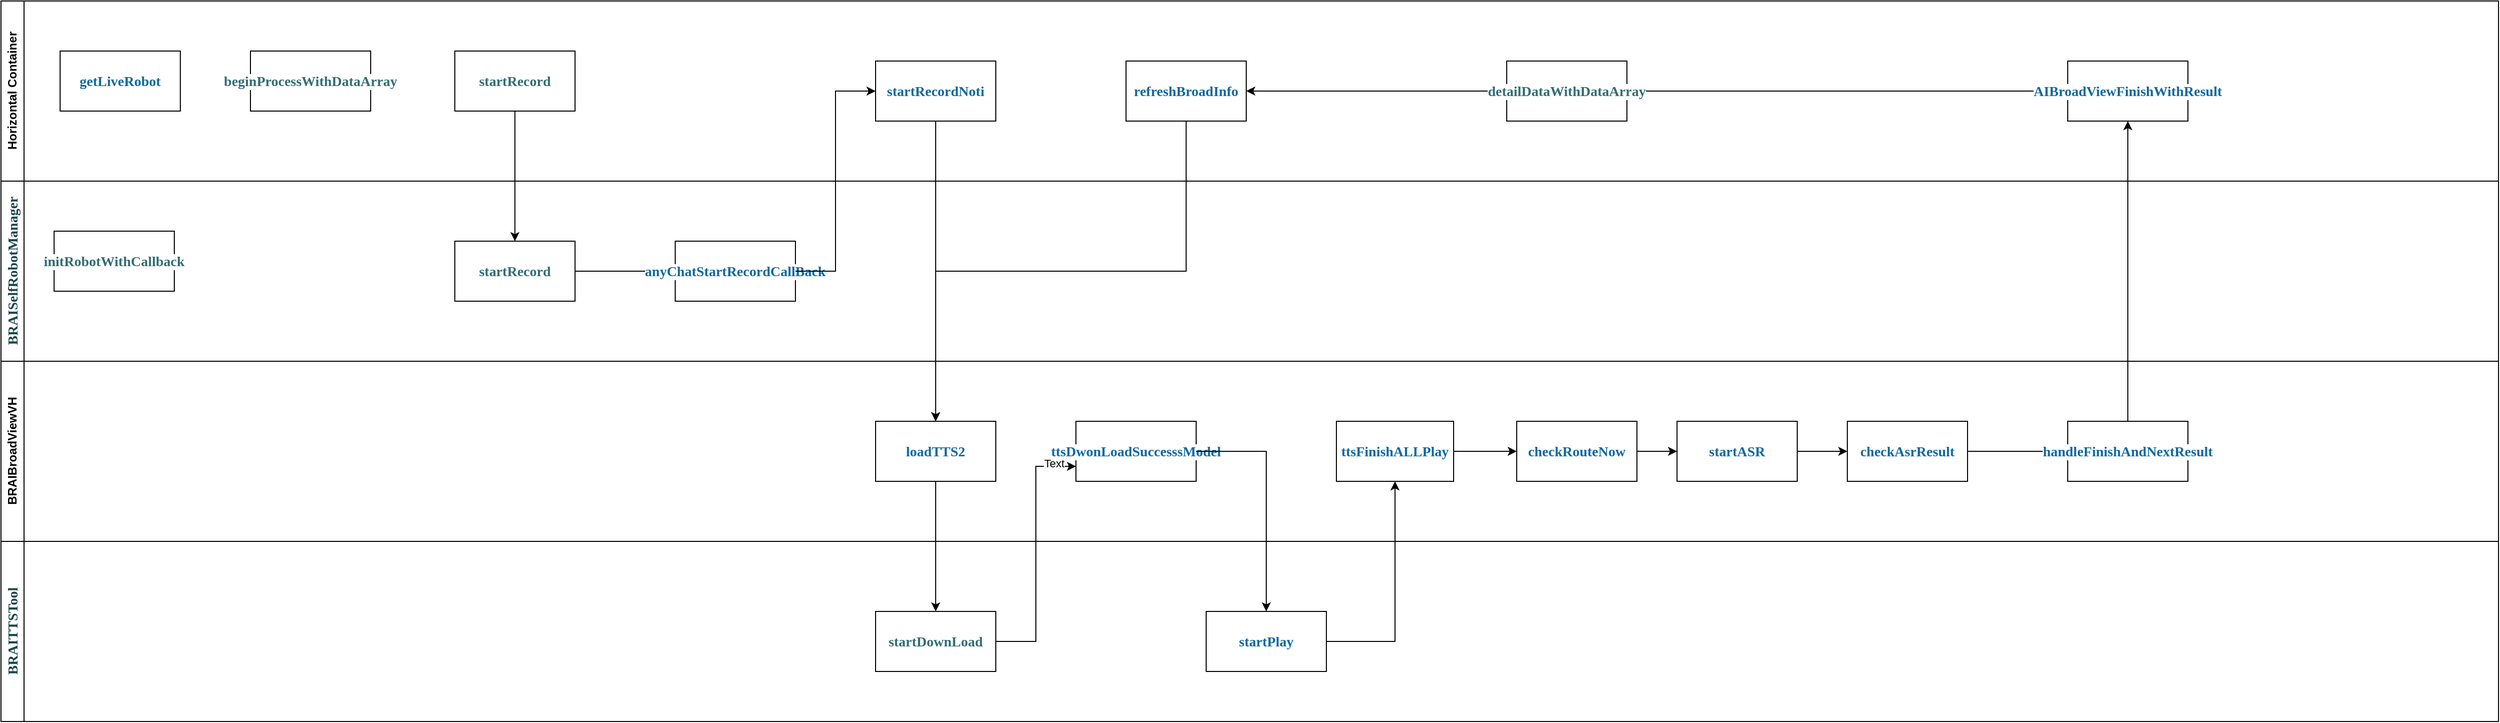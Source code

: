 <mxfile version="24.7.14">
  <diagram name="第 1 页" id="ejXDqBIMoetH6MXR90Sh">
    <mxGraphModel dx="2640" dy="1231" grid="1" gridSize="10" guides="1" tooltips="1" connect="1" arrows="1" fold="1" page="1" pageScale="1" pageWidth="827" pageHeight="1169" math="0" shadow="0">
      <root>
        <mxCell id="0" />
        <mxCell id="1" parent="0" />
        <mxCell id="VWa7LxIpOlF0HXt5NG7T-1" value="Horizontal Container" style="swimlane;horizontal=0;whiteSpace=wrap;html=1;" parent="1" vertex="1">
          <mxGeometry x="147" y="150" width="2493" height="180" as="geometry" />
        </mxCell>
        <mxCell id="xOU3oV37vAM3l8bWno9O-4" style="edgeStyle=orthogonalEdgeStyle;rounded=0;orthogonalLoop=1;jettySize=auto;html=1;" edge="1" parent="VWa7LxIpOlF0HXt5NG7T-1" source="VWa7LxIpOlF0HXt5NG7T-21" target="VWa7LxIpOlF0HXt5NG7T-23">
          <mxGeometry relative="1" as="geometry" />
        </mxCell>
        <mxCell id="VWa7LxIpOlF0HXt5NG7T-21" value="&lt;p style=&quot;margin: 0px; font-variant-numeric: normal; font-variant-east-asian: normal; font-variant-alternates: normal; font-size-adjust: none; font-kerning: auto; font-optical-sizing: auto; font-feature-settings: normal; font-variation-settings: normal; font-variant-position: normal; font-stretch: normal; font-size: 14px; line-height: normal; font-family: Menlo; color: rgb(15, 104, 160); background-color: rgb(255, 255, 255); text-align: start;&quot; class=&quot;p1&quot;&gt;&lt;b&gt;AIBroadViewFinishWithResult&lt;/b&gt;&lt;/p&gt;" style="rounded=0;whiteSpace=wrap;html=1;" parent="VWa7LxIpOlF0HXt5NG7T-1" vertex="1">
          <mxGeometry x="2063" y="60" width="120" height="60" as="geometry" />
        </mxCell>
        <mxCell id="VWa7LxIpOlF0HXt5NG7T-4" value="&lt;p style=&quot;margin: 0px; font-variant-numeric: normal; font-variant-east-asian: normal; font-variant-alternates: normal; font-size-adjust: none; font-kerning: auto; font-optical-sizing: auto; font-feature-settings: normal; font-variation-settings: normal; font-variant-position: normal; font-stretch: normal; font-size: 14px; line-height: normal; font-family: Menlo; color: rgb(15, 104, 160); background-color: rgb(255, 255, 255); text-align: start;&quot; class=&quot;p1&quot;&gt;&lt;b&gt;getLiveRobot&lt;/b&gt;&lt;/p&gt;" style="rounded=0;whiteSpace=wrap;html=1;" parent="VWa7LxIpOlF0HXt5NG7T-1" vertex="1">
          <mxGeometry x="59" y="50" width="120" height="60" as="geometry" />
        </mxCell>
        <mxCell id="VWa7LxIpOlF0HXt5NG7T-6" value="&lt;p style=&quot;margin: 0px; font-variant-numeric: normal; font-variant-east-asian: normal; font-variant-alternates: normal; font-size-adjust: none; font-kerning: auto; font-optical-sizing: auto; font-feature-settings: normal; font-variation-settings: normal; font-variant-position: normal; font-stretch: normal; font-size: 14px; line-height: normal; font-family: Menlo; color: rgb(50, 109, 116); background-color: rgb(255, 255, 255); text-align: start;&quot; class=&quot;p1&quot;&gt;&lt;b&gt;beginProcessWithDataArray&lt;/b&gt;&lt;/p&gt;" style="rounded=0;whiteSpace=wrap;html=1;" parent="VWa7LxIpOlF0HXt5NG7T-1" vertex="1">
          <mxGeometry x="249" y="50" width="120" height="60" as="geometry" />
        </mxCell>
        <mxCell id="VWa7LxIpOlF0HXt5NG7T-5" value="&lt;p style=&quot;margin: 0px; font-variant-numeric: normal; font-variant-east-asian: normal; font-variant-alternates: normal; font-size-adjust: none; font-kerning: auto; font-optical-sizing: auto; font-feature-settings: normal; font-variation-settings: normal; font-variant-position: normal; font-stretch: normal; font-size: 14px; line-height: normal; font-family: Menlo; color: rgb(50, 109, 116); background-color: rgb(255, 255, 255); text-align: start;&quot; class=&quot;p1&quot;&gt;&lt;b&gt;initRobotWithCallback&lt;/b&gt;&lt;/p&gt;" style="rounded=0;whiteSpace=wrap;html=1;" parent="VWa7LxIpOlF0HXt5NG7T-1" vertex="1">
          <mxGeometry x="53" y="230" width="120" height="60" as="geometry" />
        </mxCell>
        <mxCell id="xOU3oV37vAM3l8bWno9O-6" style="edgeStyle=orthogonalEdgeStyle;rounded=0;orthogonalLoop=1;jettySize=auto;html=1;" edge="1" parent="VWa7LxIpOlF0HXt5NG7T-1" source="VWa7LxIpOlF0HXt5NG7T-23" target="xOU3oV37vAM3l8bWno9O-5">
          <mxGeometry relative="1" as="geometry" />
        </mxCell>
        <mxCell id="VWa7LxIpOlF0HXt5NG7T-23" value="&lt;p style=&quot;margin: 0px; font-variant-numeric: normal; font-variant-east-asian: normal; font-variant-alternates: normal; font-size-adjust: none; font-kerning: auto; font-optical-sizing: auto; font-feature-settings: normal; font-variation-settings: normal; font-variant-position: normal; font-stretch: normal; font-size: 14px; line-height: normal; font-family: Menlo; color: rgb(50, 109, 116); background-color: rgb(255, 255, 255); text-align: start;&quot; class=&quot;p1&quot;&gt;&lt;b&gt;detailDataWithDataArray&lt;/b&gt;&lt;/p&gt;" style="rounded=0;whiteSpace=wrap;html=1;" parent="VWa7LxIpOlF0HXt5NG7T-1" vertex="1">
          <mxGeometry x="1503" y="60" width="120" height="60" as="geometry" />
        </mxCell>
        <mxCell id="VWa7LxIpOlF0HXt5NG7T-10" value="&lt;p style=&quot;margin: 0px; font-variant-numeric: normal; font-variant-east-asian: normal; font-variant-alternates: normal; font-size-adjust: none; font-kerning: auto; font-optical-sizing: auto; font-feature-settings: normal; font-variation-settings: normal; font-variant-position: normal; font-stretch: normal; font-size: 14px; line-height: normal; font-family: Menlo; color: rgb(15, 104, 160); background-color: rgb(255, 255, 255); text-align: start;&quot; class=&quot;p1&quot;&gt;&lt;b&gt;startRecordNoti&lt;/b&gt;&lt;/p&gt;" style="rounded=0;whiteSpace=wrap;html=1;" parent="VWa7LxIpOlF0HXt5NG7T-1" vertex="1">
          <mxGeometry x="873" y="60" width="120" height="60" as="geometry" />
        </mxCell>
        <mxCell id="xOU3oV37vAM3l8bWno9O-5" value="&lt;p style=&quot;margin: 0px; font-variant-numeric: normal; font-variant-east-asian: normal; font-variant-alternates: normal; font-size-adjust: none; font-kerning: auto; font-optical-sizing: auto; font-feature-settings: normal; font-variation-settings: normal; font-variant-position: normal; font-stretch: normal; font-size: 14px; line-height: normal; font-family: Menlo; color: rgb(15, 104, 160); background-color: rgb(255, 255, 255); text-align: start;&quot; class=&quot;p1&quot;&gt;&lt;b&gt;refreshBroadInfo&lt;/b&gt;&lt;/p&gt;" style="rounded=0;whiteSpace=wrap;html=1;" vertex="1" parent="VWa7LxIpOlF0HXt5NG7T-1">
          <mxGeometry x="1123" y="60" width="120" height="60" as="geometry" />
        </mxCell>
        <mxCell id="VWa7LxIpOlF0HXt5NG7T-2" value="&lt;p style=&quot;margin: 0px; font-variant-numeric: normal; font-variant-east-asian: normal; font-variant-alternates: normal; font-size-adjust: none; font-kerning: auto; font-optical-sizing: auto; font-feature-settings: normal; font-variation-settings: normal; font-variant-position: normal; font-weight: 400; font-stretch: normal; font-size: 14px; line-height: normal; font-family: Menlo; color: rgb(28, 70, 74); background-color: rgb(255, 255, 255); text-align: start;&quot; class=&quot;p1&quot;&gt;&lt;b&gt;BRAISelfRobotManager&lt;/b&gt;&lt;/p&gt;" style="swimlane;horizontal=0;whiteSpace=wrap;html=1;" parent="1" vertex="1">
          <mxGeometry x="147" y="330" width="2493" height="180" as="geometry" />
        </mxCell>
        <mxCell id="xOU3oV37vAM3l8bWno9O-17" style="edgeStyle=orthogonalEdgeStyle;rounded=0;orthogonalLoop=1;jettySize=auto;html=1;entryX=0.5;entryY=0;entryDx=0;entryDy=0;" edge="1" parent="VWa7LxIpOlF0HXt5NG7T-2" source="VWa7LxIpOlF0HXt5NG7T-7" target="VWa7LxIpOlF0HXt5NG7T-8">
          <mxGeometry relative="1" as="geometry" />
        </mxCell>
        <mxCell id="VWa7LxIpOlF0HXt5NG7T-7" value="&lt;p style=&quot;margin: 0px; font-variant-numeric: normal; font-variant-east-asian: normal; font-variant-alternates: normal; font-size-adjust: none; font-kerning: auto; font-optical-sizing: auto; font-feature-settings: normal; font-variation-settings: normal; font-variant-position: normal; font-stretch: normal; font-size: 14px; line-height: normal; font-family: Menlo; color: rgb(50, 109, 116); background-color: rgb(255, 255, 255); text-align: start;&quot; class=&quot;p1&quot;&gt;&lt;b&gt;startRecord&lt;/b&gt;&lt;/p&gt;" style="rounded=0;whiteSpace=wrap;html=1;" parent="VWa7LxIpOlF0HXt5NG7T-2" vertex="1">
          <mxGeometry x="453" y="-130" width="120" height="60" as="geometry" />
        </mxCell>
        <mxCell id="xOU3oV37vAM3l8bWno9O-18" style="edgeStyle=orthogonalEdgeStyle;rounded=0;orthogonalLoop=1;jettySize=auto;html=1;" edge="1" parent="VWa7LxIpOlF0HXt5NG7T-2" source="VWa7LxIpOlF0HXt5NG7T-8" target="VWa7LxIpOlF0HXt5NG7T-9">
          <mxGeometry relative="1" as="geometry" />
        </mxCell>
        <mxCell id="VWa7LxIpOlF0HXt5NG7T-8" value="&lt;p style=&quot;margin: 0px; font-variant-numeric: normal; font-variant-east-asian: normal; font-variant-alternates: normal; font-size-adjust: none; font-kerning: auto; font-optical-sizing: auto; font-feature-settings: normal; font-variation-settings: normal; font-variant-position: normal; font-stretch: normal; font-size: 14px; line-height: normal; font-family: Menlo; color: rgb(50, 109, 116); background-color: rgb(255, 255, 255); text-align: start;&quot; class=&quot;p1&quot;&gt;&lt;b&gt;startRecord&lt;/b&gt;&lt;/p&gt;" style="rounded=0;whiteSpace=wrap;html=1;" parent="VWa7LxIpOlF0HXt5NG7T-2" vertex="1">
          <mxGeometry x="453" y="60" width="120" height="60" as="geometry" />
        </mxCell>
        <mxCell id="VWa7LxIpOlF0HXt5NG7T-9" value="&lt;p style=&quot;margin: 0px; font-variant-numeric: normal; font-variant-east-asian: normal; font-variant-alternates: normal; font-size-adjust: none; font-kerning: auto; font-optical-sizing: auto; font-feature-settings: normal; font-variation-settings: normal; font-variant-position: normal; font-stretch: normal; font-size: 14px; line-height: normal; font-family: Menlo; color: rgb(15, 104, 160); background-color: rgb(255, 255, 255); text-align: start;&quot; class=&quot;p1&quot;&gt;&lt;b&gt;anyChatStartRecordCallBack&lt;/b&gt;&lt;/p&gt;" style="rounded=0;whiteSpace=wrap;html=1;" parent="VWa7LxIpOlF0HXt5NG7T-2" vertex="1">
          <mxGeometry x="673" y="60" width="120" height="60" as="geometry" />
        </mxCell>
        <mxCell id="VWa7LxIpOlF0HXt5NG7T-3" value="BRAIBroadViewVH" style="swimlane;horizontal=0;whiteSpace=wrap;html=1;" parent="1" vertex="1">
          <mxGeometry x="147" y="510" width="2493" height="180" as="geometry" />
        </mxCell>
        <mxCell id="VWa7LxIpOlF0HXt5NG7T-11" value="&lt;p style=&quot;margin: 0px; font-variant-numeric: normal; font-variant-east-asian: normal; font-variant-alternates: normal; font-size-adjust: none; font-kerning: auto; font-optical-sizing: auto; font-feature-settings: normal; font-variation-settings: normal; font-variant-position: normal; font-stretch: normal; font-size: 14px; line-height: normal; font-family: Menlo; color: rgb(15, 104, 160); background-color: rgb(255, 255, 255); text-align: start;&quot; class=&quot;p1&quot;&gt;&lt;b&gt;loadTTS2&lt;/b&gt;&lt;/p&gt;" style="rounded=0;whiteSpace=wrap;html=1;" parent="VWa7LxIpOlF0HXt5NG7T-3" vertex="1">
          <mxGeometry x="873" y="60" width="120" height="60" as="geometry" />
        </mxCell>
        <mxCell id="VWa7LxIpOlF0HXt5NG7T-14" value="&lt;p style=&quot;margin: 0px; font-variant-numeric: normal; font-variant-east-asian: normal; font-variant-alternates: normal; font-size-adjust: none; font-kerning: auto; font-optical-sizing: auto; font-feature-settings: normal; font-variation-settings: normal; font-variant-position: normal; font-stretch: normal; font-size: 14px; line-height: normal; font-family: Menlo; color: rgb(15, 104, 160); background-color: rgb(255, 255, 255); text-align: start;&quot; class=&quot;p1&quot;&gt;&lt;b&gt;ttsDwonLoadSuccesssModel&lt;/b&gt;&lt;/p&gt;" style="rounded=0;whiteSpace=wrap;html=1;" parent="VWa7LxIpOlF0HXt5NG7T-3" vertex="1">
          <mxGeometry x="1073" y="60" width="120" height="60" as="geometry" />
        </mxCell>
        <mxCell id="xOU3oV37vAM3l8bWno9O-11" style="edgeStyle=orthogonalEdgeStyle;rounded=0;orthogonalLoop=1;jettySize=auto;html=1;entryX=0;entryY=0.5;entryDx=0;entryDy=0;" edge="1" parent="VWa7LxIpOlF0HXt5NG7T-3" source="VWa7LxIpOlF0HXt5NG7T-16" target="VWa7LxIpOlF0HXt5NG7T-17">
          <mxGeometry relative="1" as="geometry" />
        </mxCell>
        <mxCell id="VWa7LxIpOlF0HXt5NG7T-16" value="&lt;p style=&quot;margin: 0px; font-variant-numeric: normal; font-variant-east-asian: normal; font-variant-alternates: normal; font-size-adjust: none; font-kerning: auto; font-optical-sizing: auto; font-feature-settings: normal; font-variation-settings: normal; font-variant-position: normal; font-stretch: normal; font-size: 14px; line-height: normal; font-family: Menlo; color: rgb(15, 104, 160); background-color: rgb(255, 255, 255); text-align: start;&quot; class=&quot;p1&quot;&gt;&lt;b&gt;ttsFinishALLPlay&lt;/b&gt;&lt;/p&gt;" style="rounded=0;whiteSpace=wrap;html=1;" parent="VWa7LxIpOlF0HXt5NG7T-3" vertex="1">
          <mxGeometry x="1333" y="60" width="117" height="60" as="geometry" />
        </mxCell>
        <mxCell id="xOU3oV37vAM3l8bWno9O-12" style="edgeStyle=orthogonalEdgeStyle;rounded=0;orthogonalLoop=1;jettySize=auto;html=1;entryX=0;entryY=0.5;entryDx=0;entryDy=0;" edge="1" parent="VWa7LxIpOlF0HXt5NG7T-3" source="VWa7LxIpOlF0HXt5NG7T-17" target="VWa7LxIpOlF0HXt5NG7T-18">
          <mxGeometry relative="1" as="geometry" />
        </mxCell>
        <mxCell id="VWa7LxIpOlF0HXt5NG7T-17" value="&lt;p style=&quot;margin: 0px; font-variant-numeric: normal; font-variant-east-asian: normal; font-variant-alternates: normal; font-size-adjust: none; font-kerning: auto; font-optical-sizing: auto; font-feature-settings: normal; font-variation-settings: normal; font-variant-position: normal; font-stretch: normal; font-size: 14px; line-height: normal; font-family: Menlo; color: rgb(15, 104, 160); background-color: rgb(255, 255, 255); text-align: start;&quot; class=&quot;p1&quot;&gt;&lt;b&gt;checkRouteNow&lt;/b&gt;&lt;/p&gt;" style="rounded=0;whiteSpace=wrap;html=1;" parent="VWa7LxIpOlF0HXt5NG7T-3" vertex="1">
          <mxGeometry x="1513" y="60" width="120" height="60" as="geometry" />
        </mxCell>
        <mxCell id="xOU3oV37vAM3l8bWno9O-13" style="edgeStyle=orthogonalEdgeStyle;rounded=0;orthogonalLoop=1;jettySize=auto;html=1;entryX=0;entryY=0.5;entryDx=0;entryDy=0;" edge="1" parent="VWa7LxIpOlF0HXt5NG7T-3" source="VWa7LxIpOlF0HXt5NG7T-18" target="VWa7LxIpOlF0HXt5NG7T-19">
          <mxGeometry relative="1" as="geometry" />
        </mxCell>
        <mxCell id="VWa7LxIpOlF0HXt5NG7T-18" value="&lt;p style=&quot;margin: 0px; font-variant-numeric: normal; font-variant-east-asian: normal; font-variant-alternates: normal; font-size-adjust: none; font-kerning: auto; font-optical-sizing: auto; font-feature-settings: normal; font-variation-settings: normal; font-variant-position: normal; font-stretch: normal; font-size: 14px; line-height: normal; font-family: Menlo; color: rgb(15, 104, 160); background-color: rgb(255, 255, 255); text-align: start;&quot; class=&quot;p1&quot;&gt;&lt;b&gt;startASR&lt;/b&gt;&lt;/p&gt;" style="rounded=0;whiteSpace=wrap;html=1;" parent="VWa7LxIpOlF0HXt5NG7T-3" vertex="1">
          <mxGeometry x="1673" y="60" width="120" height="60" as="geometry" />
        </mxCell>
        <mxCell id="xOU3oV37vAM3l8bWno9O-14" style="edgeStyle=orthogonalEdgeStyle;rounded=0;orthogonalLoop=1;jettySize=auto;html=1;" edge="1" parent="VWa7LxIpOlF0HXt5NG7T-3" source="VWa7LxIpOlF0HXt5NG7T-19" target="VWa7LxIpOlF0HXt5NG7T-20">
          <mxGeometry relative="1" as="geometry" />
        </mxCell>
        <mxCell id="VWa7LxIpOlF0HXt5NG7T-19" value="&lt;p style=&quot;margin: 0px; font-variant-numeric: normal; font-variant-east-asian: normal; font-variant-alternates: normal; font-size-adjust: none; font-kerning: auto; font-optical-sizing: auto; font-feature-settings: normal; font-variation-settings: normal; font-variant-position: normal; font-stretch: normal; font-size: 14px; line-height: normal; font-family: Menlo; color: rgb(15, 104, 160); background-color: rgb(255, 255, 255); text-align: start;&quot; class=&quot;p1&quot;&gt;&lt;b&gt;checkAsrResult&lt;/b&gt;&lt;/p&gt;" style="rounded=0;whiteSpace=wrap;html=1;" parent="VWa7LxIpOlF0HXt5NG7T-3" vertex="1">
          <mxGeometry x="1843" y="60" width="120" height="60" as="geometry" />
        </mxCell>
        <mxCell id="VWa7LxIpOlF0HXt5NG7T-20" value="&lt;p style=&quot;margin: 0px; font-variant-numeric: normal; font-variant-east-asian: normal; font-variant-alternates: normal; font-size-adjust: none; font-kerning: auto; font-optical-sizing: auto; font-feature-settings: normal; font-variation-settings: normal; font-variant-position: normal; font-stretch: normal; font-size: 14px; line-height: normal; font-family: Menlo; color: rgb(15, 104, 160); background-color: rgb(255, 255, 255); text-align: start;&quot; class=&quot;p1&quot;&gt;&lt;b&gt;handleFinishAndNextResult&lt;/b&gt;&lt;/p&gt;" style="rounded=0;whiteSpace=wrap;html=1;" parent="VWa7LxIpOlF0HXt5NG7T-3" vertex="1">
          <mxGeometry x="2063" y="60" width="120" height="60" as="geometry" />
        </mxCell>
        <mxCell id="VWa7LxIpOlF0HXt5NG7T-12" value="&lt;p style=&quot;margin: 0px; font-variant-numeric: normal; font-variant-east-asian: normal; font-variant-alternates: normal; font-size-adjust: none; font-kerning: auto; font-optical-sizing: auto; font-feature-settings: normal; font-variation-settings: normal; font-variant-position: normal; font-weight: 400; font-stretch: normal; font-size: 14px; line-height: normal; font-family: Menlo; color: rgb(28, 70, 74); background-color: rgb(255, 255, 255); text-align: start;&quot; class=&quot;p1&quot;&gt;&lt;b&gt;BRAITTSTool&lt;/b&gt;&lt;/p&gt;" style="swimlane;horizontal=0;whiteSpace=wrap;html=1;" parent="1" vertex="1">
          <mxGeometry x="147" y="690" width="2493" height="180" as="geometry" />
        </mxCell>
        <mxCell id="VWa7LxIpOlF0HXt5NG7T-13" value="&lt;p style=&quot;margin: 0px; font-variant-numeric: normal; font-variant-east-asian: normal; font-variant-alternates: normal; font-size-adjust: none; font-kerning: auto; font-optical-sizing: auto; font-feature-settings: normal; font-variation-settings: normal; font-variant-position: normal; font-stretch: normal; font-size: 14px; line-height: normal; font-family: Menlo; color: rgb(50, 109, 116); background-color: rgb(255, 255, 255); text-align: start;&quot; class=&quot;p1&quot;&gt;&lt;b&gt;startDownLoad&lt;/b&gt;&lt;/p&gt;" style="rounded=0;whiteSpace=wrap;html=1;" parent="VWa7LxIpOlF0HXt5NG7T-12" vertex="1">
          <mxGeometry x="873" y="70" width="120" height="60" as="geometry" />
        </mxCell>
        <mxCell id="VWa7LxIpOlF0HXt5NG7T-15" value="&lt;p style=&quot;margin: 0px; font-variant-numeric: normal; font-variant-east-asian: normal; font-variant-alternates: normal; font-size-adjust: none; font-kerning: auto; font-optical-sizing: auto; font-feature-settings: normal; font-variation-settings: normal; font-variant-position: normal; font-stretch: normal; font-size: 14px; line-height: normal; font-family: Menlo; color: rgb(15, 104, 160); background-color: rgb(255, 255, 255); text-align: start;&quot; class=&quot;p1&quot;&gt;&lt;b&gt;startPlay&lt;/b&gt;&lt;/p&gt;" style="rounded=0;whiteSpace=wrap;html=1;" parent="VWa7LxIpOlF0HXt5NG7T-12" vertex="1">
          <mxGeometry x="1203" y="70" width="120" height="60" as="geometry" />
        </mxCell>
        <mxCell id="VWa7LxIpOlF0HXt5NG7T-22" style="edgeStyle=orthogonalEdgeStyle;rounded=0;orthogonalLoop=1;jettySize=auto;html=1;entryX=0.5;entryY=1;entryDx=0;entryDy=0;" parent="1" source="VWa7LxIpOlF0HXt5NG7T-20" target="VWa7LxIpOlF0HXt5NG7T-21" edge="1">
          <mxGeometry relative="1" as="geometry" />
        </mxCell>
        <mxCell id="xOU3oV37vAM3l8bWno9O-3" style="edgeStyle=orthogonalEdgeStyle;rounded=0;orthogonalLoop=1;jettySize=auto;html=1;entryX=0.5;entryY=0;entryDx=0;entryDy=0;" edge="1" parent="1" source="VWa7LxIpOlF0HXt5NG7T-10" target="VWa7LxIpOlF0HXt5NG7T-11">
          <mxGeometry relative="1" as="geometry" />
        </mxCell>
        <mxCell id="xOU3oV37vAM3l8bWno9O-7" style="edgeStyle=orthogonalEdgeStyle;rounded=0;orthogonalLoop=1;jettySize=auto;html=1;exitX=0.5;exitY=1;exitDx=0;exitDy=0;" edge="1" parent="1" source="xOU3oV37vAM3l8bWno9O-5" target="VWa7LxIpOlF0HXt5NG7T-11">
          <mxGeometry relative="1" as="geometry" />
        </mxCell>
        <mxCell id="xOU3oV37vAM3l8bWno9O-8" style="edgeStyle=orthogonalEdgeStyle;rounded=0;orthogonalLoop=1;jettySize=auto;html=1;" edge="1" parent="1" source="VWa7LxIpOlF0HXt5NG7T-11" target="VWa7LxIpOlF0HXt5NG7T-13">
          <mxGeometry relative="1" as="geometry" />
        </mxCell>
        <mxCell id="xOU3oV37vAM3l8bWno9O-10" style="edgeStyle=orthogonalEdgeStyle;rounded=0;orthogonalLoop=1;jettySize=auto;html=1;entryX=0.5;entryY=1;entryDx=0;entryDy=0;" edge="1" parent="1" source="VWa7LxIpOlF0HXt5NG7T-15" target="VWa7LxIpOlF0HXt5NG7T-16">
          <mxGeometry relative="1" as="geometry" />
        </mxCell>
        <mxCell id="xOU3oV37vAM3l8bWno9O-9" style="edgeStyle=orthogonalEdgeStyle;rounded=0;orthogonalLoop=1;jettySize=auto;html=1;entryX=0;entryY=0.75;entryDx=0;entryDy=0;" edge="1" parent="1" source="VWa7LxIpOlF0HXt5NG7T-13" target="VWa7LxIpOlF0HXt5NG7T-14">
          <mxGeometry relative="1" as="geometry">
            <mxPoint x="1250.0" y="610" as="targetPoint" />
          </mxGeometry>
        </mxCell>
        <mxCell id="xOU3oV37vAM3l8bWno9O-15" value="Text" style="edgeLabel;html=1;align=center;verticalAlign=middle;resizable=0;points=[];" vertex="1" connectable="0" parent="xOU3oV37vAM3l8bWno9O-9">
          <mxGeometry x="0.823" y="3" relative="1" as="geometry">
            <mxPoint as="offset" />
          </mxGeometry>
        </mxCell>
        <mxCell id="xOU3oV37vAM3l8bWno9O-16" style="edgeStyle=orthogonalEdgeStyle;rounded=0;orthogonalLoop=1;jettySize=auto;html=1;entryX=0.5;entryY=0;entryDx=0;entryDy=0;" edge="1" parent="1" source="VWa7LxIpOlF0HXt5NG7T-14" target="VWa7LxIpOlF0HXt5NG7T-15">
          <mxGeometry relative="1" as="geometry" />
        </mxCell>
        <mxCell id="xOU3oV37vAM3l8bWno9O-19" style="edgeStyle=orthogonalEdgeStyle;rounded=0;orthogonalLoop=1;jettySize=auto;html=1;entryX=0;entryY=0.5;entryDx=0;entryDy=0;" edge="1" parent="1" source="VWa7LxIpOlF0HXt5NG7T-9" target="VWa7LxIpOlF0HXt5NG7T-10">
          <mxGeometry relative="1" as="geometry" />
        </mxCell>
      </root>
    </mxGraphModel>
  </diagram>
</mxfile>
